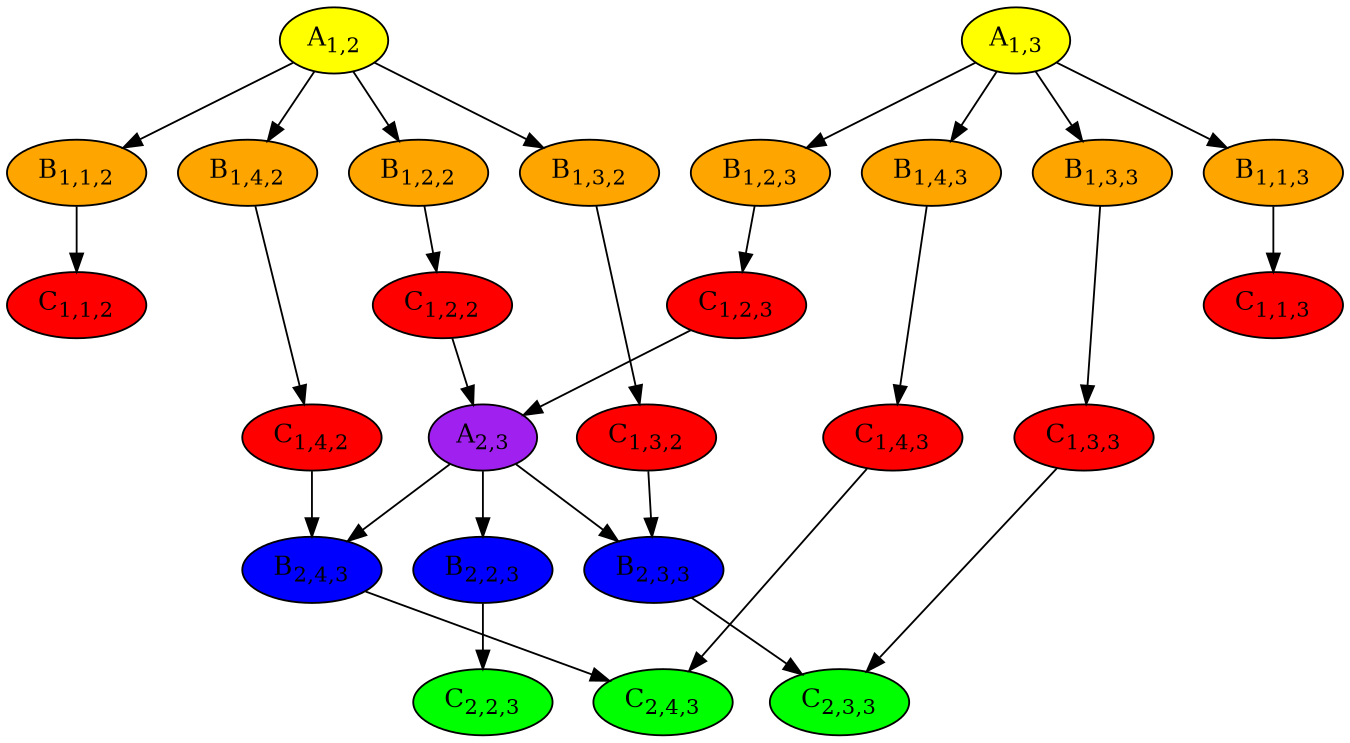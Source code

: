 digraph "Examples/3x3" {
	size="9,6"
	0 -> 1
	0 -> 3
	0 -> 5
	0 -> 7
	0 [label=<A<SUB>1,2</SUB>> fillcolor=yellow style=filled]
	1 -> 2
	1 [label=<B<SUB>1,1,2</SUB>> fillcolor=orange style=filled]
	2 [label=<C<SUB>1,1,2</SUB>> fillcolor=red style=filled]
	3 -> 4
	3 [label=<B<SUB>1,2,2</SUB>> fillcolor=orange style=filled]
	4 -> 18
	4 [label=<C<SUB>1,2,2</SUB>> fillcolor=red style=filled]
	5 -> 6
	5 [label=<B<SUB>1,3,2</SUB>> fillcolor=orange style=filled]
	6 -> 21
	6 [label=<C<SUB>1,3,2</SUB>> fillcolor=red style=filled]
	7 -> 8
	7 [label=<B<SUB>1,4,2</SUB>> fillcolor=orange style=filled]
	8 -> 23
	8 [label=<C<SUB>1,4,2</SUB>> fillcolor=red style=filled]
	9 -> 10
	9 -> 12
	9 -> 14
	9 -> 16
	9 [label=<A<SUB>1,3</SUB>> fillcolor=yellow style=filled]
	10 -> 11
	10 [label=<B<SUB>1,1,3</SUB>> fillcolor=orange style=filled]
	11 [label=<C<SUB>1,1,3</SUB>> fillcolor=red style=filled]
	12 -> 13
	12 [label=<B<SUB>1,2,3</SUB>> fillcolor=orange style=filled]
	13 -> 18
	13 [label=<C<SUB>1,2,3</SUB>> fillcolor=red style=filled]
	14 -> 15
	14 [label=<B<SUB>1,3,3</SUB>> fillcolor=orange style=filled]
	15 -> 22
	15 [label=<C<SUB>1,3,3</SUB>> fillcolor=red style=filled]
	16 -> 17
	16 [label=<B<SUB>1,4,3</SUB>> fillcolor=orange style=filled]
	17 -> 24
	17 [label=<C<SUB>1,4,3</SUB>> fillcolor=red style=filled]
	18 -> 19
	18 -> 21
	18 -> 23
	18 [label=<A<SUB>2,3</SUB>> fillcolor=purple style=filled]
	19 -> 20
	19 [label=<B<SUB>2,2,3</SUB>> fillcolor=blue style=filled]
	20 [label=<C<SUB>2,2,3</SUB>> fillcolor=green style=filled]
	21 -> 22
	21 [label=<B<SUB>2,3,3</SUB>> fillcolor=blue style=filled]
	22 [label=<C<SUB>2,3,3</SUB>> fillcolor=green style=filled]
	23 -> 24
	23 [label=<B<SUB>2,4,3</SUB>> fillcolor=blue style=filled]
	24 [label=<C<SUB>2,4,3</SUB>> fillcolor=green style=filled]
}
